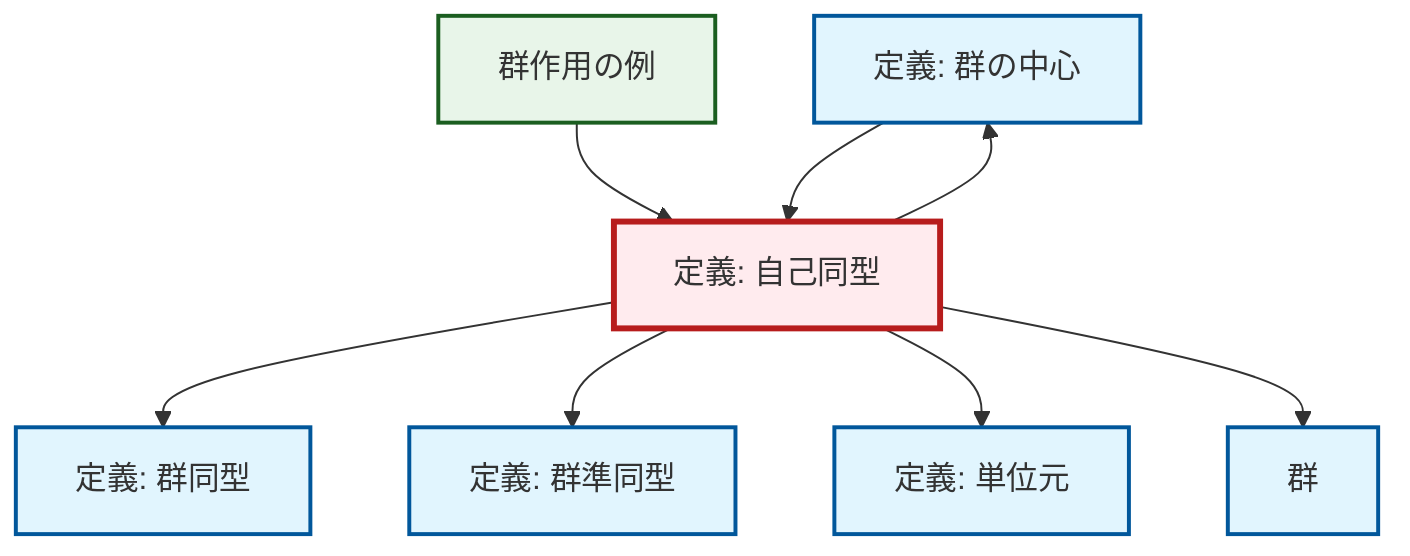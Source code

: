 graph TD
    classDef definition fill:#e1f5fe,stroke:#01579b,stroke-width:2px
    classDef theorem fill:#f3e5f5,stroke:#4a148c,stroke-width:2px
    classDef axiom fill:#fff3e0,stroke:#e65100,stroke-width:2px
    classDef example fill:#e8f5e9,stroke:#1b5e20,stroke-width:2px
    classDef current fill:#ffebee,stroke:#b71c1c,stroke-width:3px
    def-isomorphism["定義: 群同型"]:::definition
    def-homomorphism["定義: 群準同型"]:::definition
    def-group["群"]:::definition
    def-center-of-group["定義: 群の中心"]:::definition
    def-automorphism["定義: 自己同型"]:::definition
    ex-group-action-examples["群作用の例"]:::example
    def-identity-element["定義: 単位元"]:::definition
    def-automorphism --> def-isomorphism
    ex-group-action-examples --> def-automorphism
    def-center-of-group --> def-automorphism
    def-automorphism --> def-homomorphism
    def-automorphism --> def-identity-element
    def-automorphism --> def-group
    def-automorphism --> def-center-of-group
    class def-automorphism current